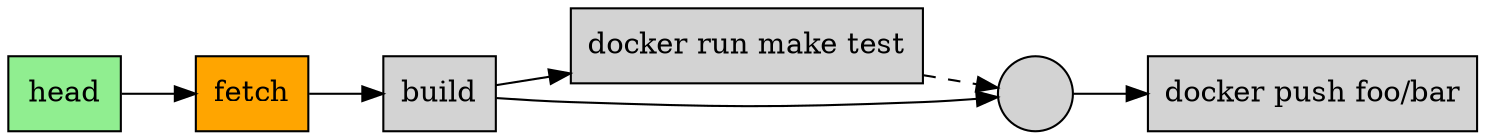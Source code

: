 digraph pipeline {
  node [shape="box"]
  rankdir=LR
  n5 [label="head",fillcolor="#90ee90",style="filled"]
  n4 [label="fetch",fillcolor="#ffa500",style="filled"]
  n5 -> n4
  n3 [label="build",fillcolor="#d3d3d3",style="filled"]
  n4 -> n3
  n2 [label="docker run make test",fillcolor="#d3d3d3",style="filled"]
  n3 -> n2
  n1 [label="",fillcolor="#d3d3d3",style="filled",shape="circle"]
  n2 -> n1 [style="dashed"]
  n3 -> n1
  n0 [label="docker push foo/bar",fillcolor="#d3d3d3",style="filled"]
  n1 -> n0
  }
